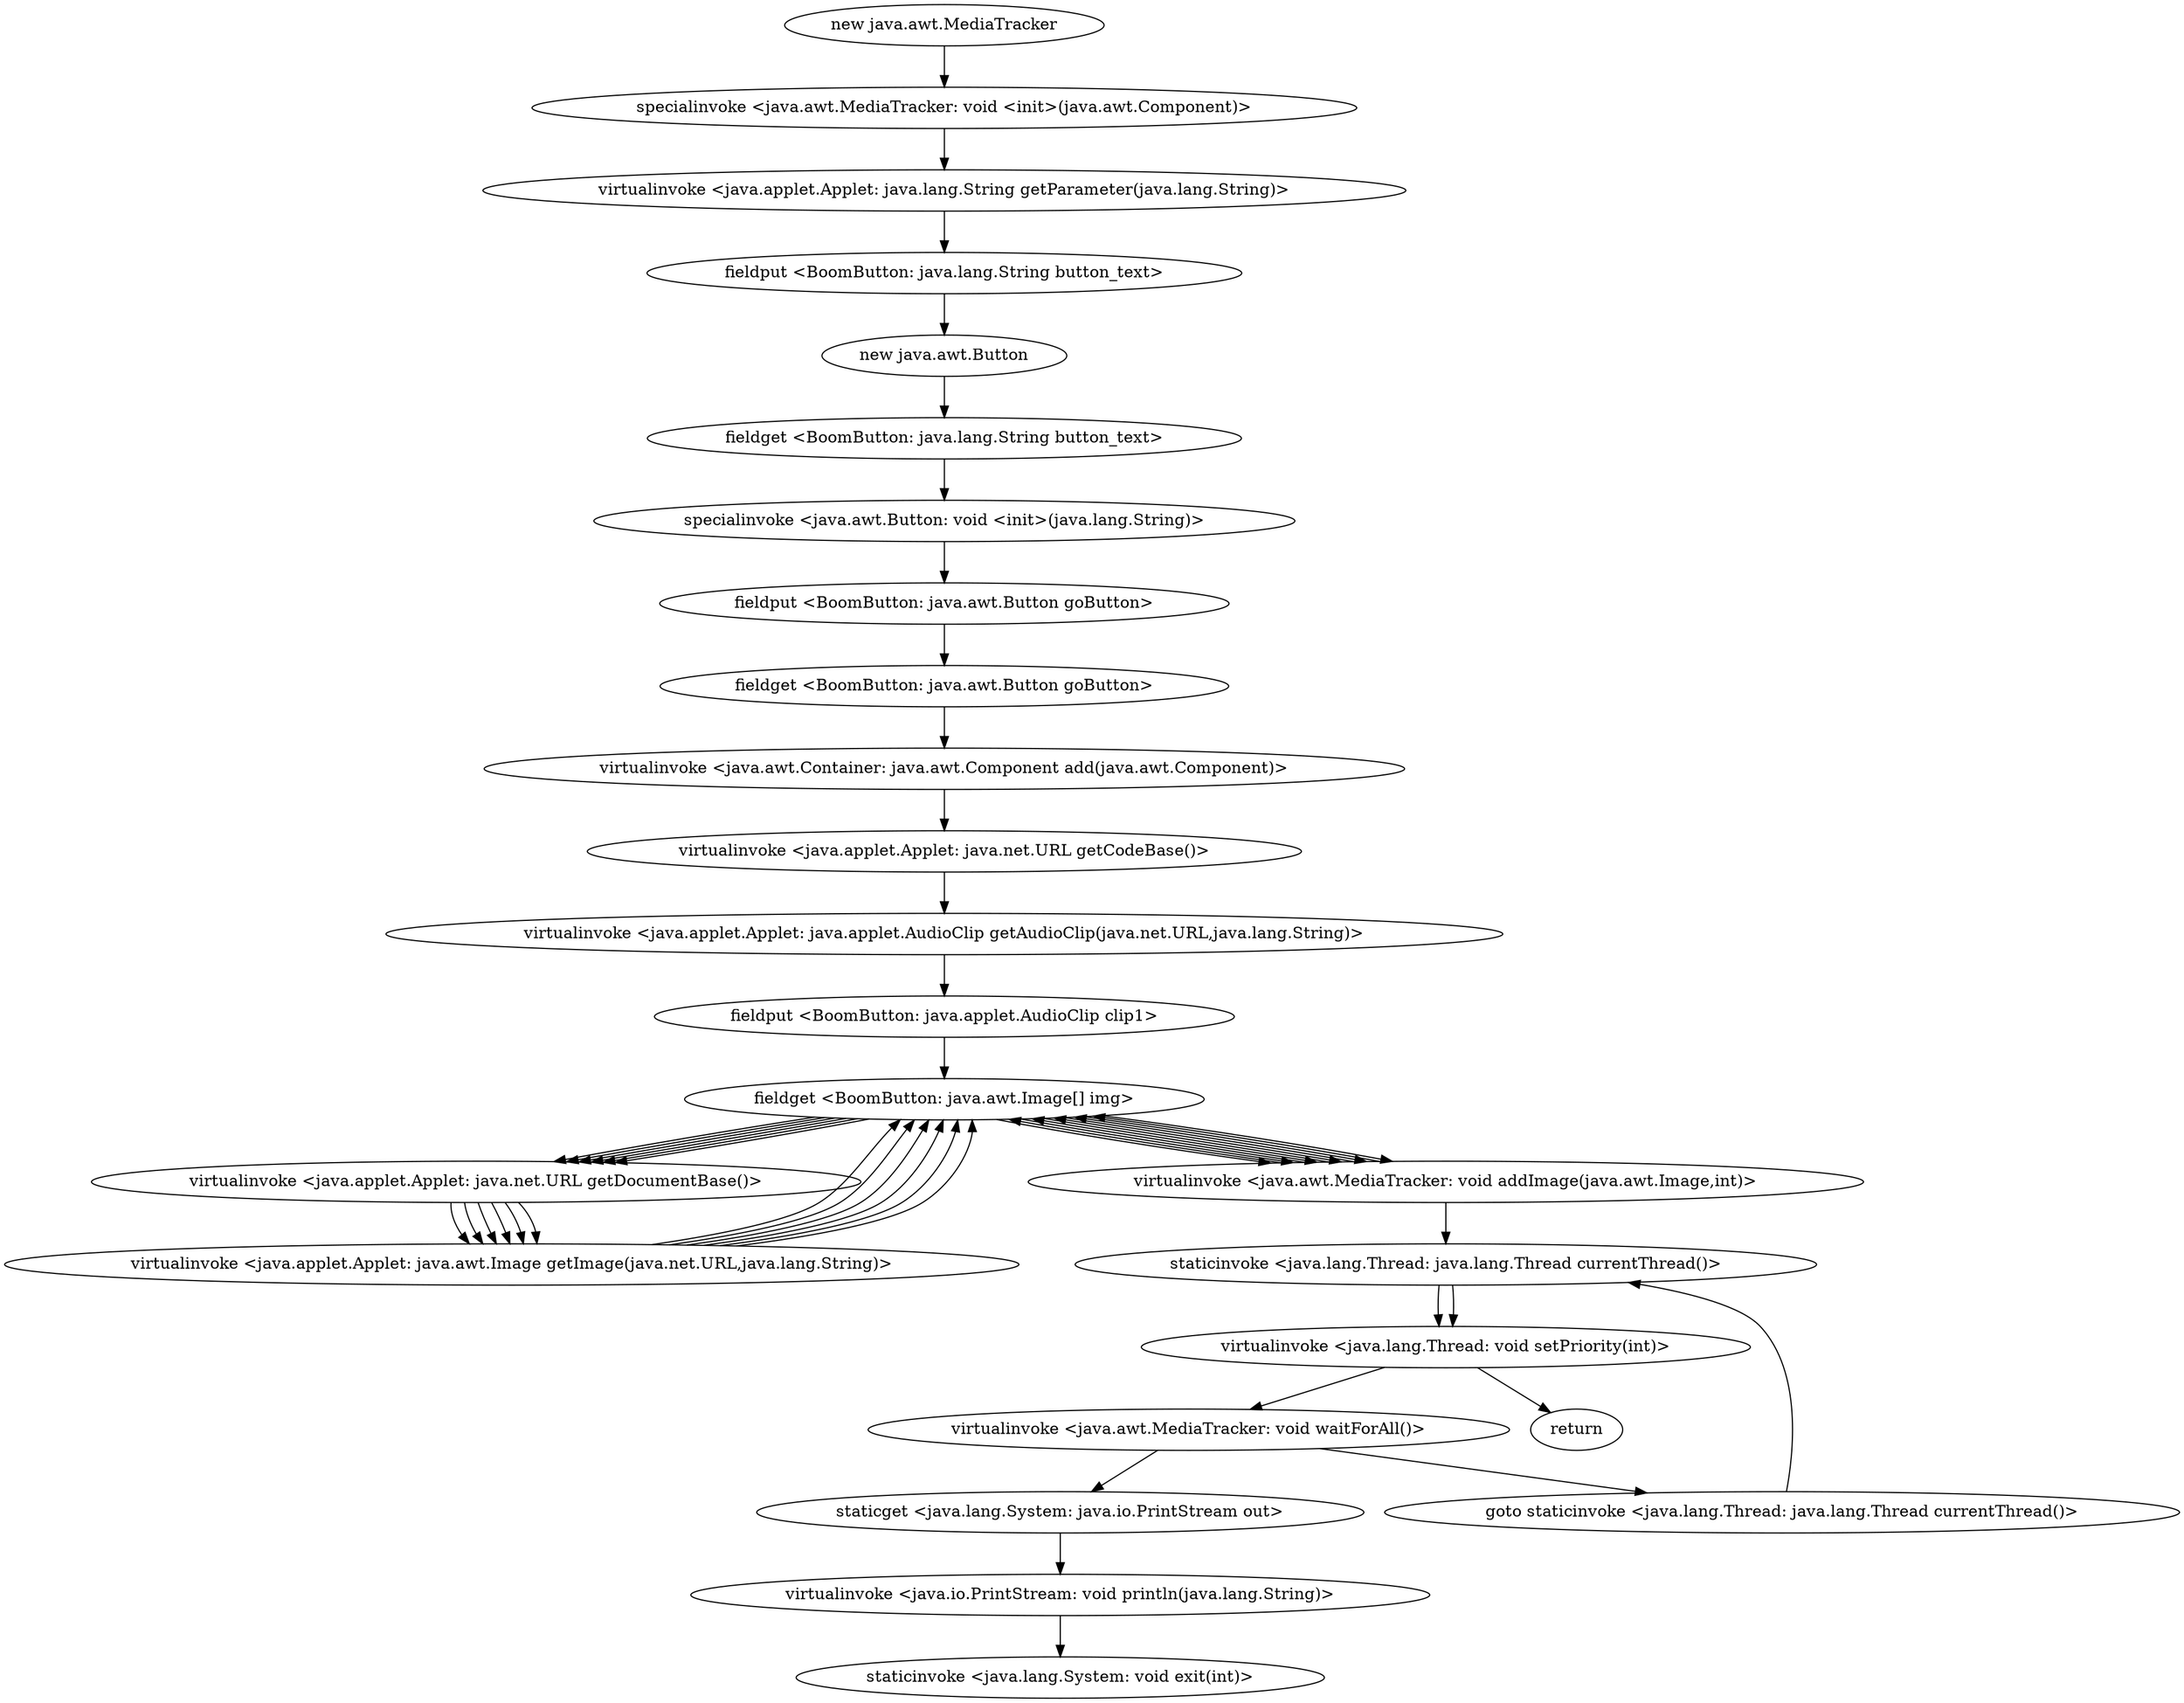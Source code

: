 digraph "" {
"new java.awt.MediaTracker";
 "new java.awt.MediaTracker"->"specialinvoke <java.awt.MediaTracker: void <init>(java.awt.Component)>";
 "specialinvoke <java.awt.MediaTracker: void <init>(java.awt.Component)>"->"virtualinvoke <java.applet.Applet: java.lang.String getParameter(java.lang.String)>";
 "virtualinvoke <java.applet.Applet: java.lang.String getParameter(java.lang.String)>"->"fieldput <BoomButton: java.lang.String button_text>";
 "fieldput <BoomButton: java.lang.String button_text>"->"new java.awt.Button";
 "new java.awt.Button"->"fieldget <BoomButton: java.lang.String button_text>";
 "fieldget <BoomButton: java.lang.String button_text>"->"specialinvoke <java.awt.Button: void <init>(java.lang.String)>";
 "specialinvoke <java.awt.Button: void <init>(java.lang.String)>"->"fieldput <BoomButton: java.awt.Button goButton>";
 "fieldput <BoomButton: java.awt.Button goButton>"->"fieldget <BoomButton: java.awt.Button goButton>";
 "fieldget <BoomButton: java.awt.Button goButton>"->"virtualinvoke <java.awt.Container: java.awt.Component add(java.awt.Component)>";
 "virtualinvoke <java.awt.Container: java.awt.Component add(java.awt.Component)>"->"virtualinvoke <java.applet.Applet: java.net.URL getCodeBase()>";
 "virtualinvoke <java.applet.Applet: java.net.URL getCodeBase()>"->"virtualinvoke <java.applet.Applet: java.applet.AudioClip getAudioClip(java.net.URL,java.lang.String)>";
 "virtualinvoke <java.applet.Applet: java.applet.AudioClip getAudioClip(java.net.URL,java.lang.String)>"->"fieldput <BoomButton: java.applet.AudioClip clip1>";
 "fieldput <BoomButton: java.applet.AudioClip clip1>"->"fieldget <BoomButton: java.awt.Image[] img>";
 "fieldget <BoomButton: java.awt.Image[] img>"->"virtualinvoke <java.applet.Applet: java.net.URL getDocumentBase()>";
 "virtualinvoke <java.applet.Applet: java.net.URL getDocumentBase()>"->"virtualinvoke <java.applet.Applet: java.awt.Image getImage(java.net.URL,java.lang.String)>";
 "virtualinvoke <java.applet.Applet: java.awt.Image getImage(java.net.URL,java.lang.String)>"->"fieldget <BoomButton: java.awt.Image[] img>";
 "fieldget <BoomButton: java.awt.Image[] img>"->"virtualinvoke <java.awt.MediaTracker: void addImage(java.awt.Image,int)>";
 "virtualinvoke <java.awt.MediaTracker: void addImage(java.awt.Image,int)>"->"fieldget <BoomButton: java.awt.Image[] img>";
 "fieldget <BoomButton: java.awt.Image[] img>"->"virtualinvoke <java.applet.Applet: java.net.URL getDocumentBase()>";
 "virtualinvoke <java.applet.Applet: java.net.URL getDocumentBase()>"->"virtualinvoke <java.applet.Applet: java.awt.Image getImage(java.net.URL,java.lang.String)>";
 "virtualinvoke <java.applet.Applet: java.awt.Image getImage(java.net.URL,java.lang.String)>"->"fieldget <BoomButton: java.awt.Image[] img>";
 "fieldget <BoomButton: java.awt.Image[] img>"->"virtualinvoke <java.awt.MediaTracker: void addImage(java.awt.Image,int)>";
 "virtualinvoke <java.awt.MediaTracker: void addImage(java.awt.Image,int)>"->"fieldget <BoomButton: java.awt.Image[] img>";
 "fieldget <BoomButton: java.awt.Image[] img>"->"virtualinvoke <java.applet.Applet: java.net.URL getDocumentBase()>";
 "virtualinvoke <java.applet.Applet: java.net.URL getDocumentBase()>"->"virtualinvoke <java.applet.Applet: java.awt.Image getImage(java.net.URL,java.lang.String)>";
 "virtualinvoke <java.applet.Applet: java.awt.Image getImage(java.net.URL,java.lang.String)>"->"fieldget <BoomButton: java.awt.Image[] img>";
 "fieldget <BoomButton: java.awt.Image[] img>"->"virtualinvoke <java.awt.MediaTracker: void addImage(java.awt.Image,int)>";
 "virtualinvoke <java.awt.MediaTracker: void addImage(java.awt.Image,int)>"->"fieldget <BoomButton: java.awt.Image[] img>";
 "fieldget <BoomButton: java.awt.Image[] img>"->"virtualinvoke <java.applet.Applet: java.net.URL getDocumentBase()>";
 "virtualinvoke <java.applet.Applet: java.net.URL getDocumentBase()>"->"virtualinvoke <java.applet.Applet: java.awt.Image getImage(java.net.URL,java.lang.String)>";
 "virtualinvoke <java.applet.Applet: java.awt.Image getImage(java.net.URL,java.lang.String)>"->"fieldget <BoomButton: java.awt.Image[] img>";
 "fieldget <BoomButton: java.awt.Image[] img>"->"virtualinvoke <java.awt.MediaTracker: void addImage(java.awt.Image,int)>";
 "virtualinvoke <java.awt.MediaTracker: void addImage(java.awt.Image,int)>"->"fieldget <BoomButton: java.awt.Image[] img>";
 "fieldget <BoomButton: java.awt.Image[] img>"->"virtualinvoke <java.applet.Applet: java.net.URL getDocumentBase()>";
 "virtualinvoke <java.applet.Applet: java.net.URL getDocumentBase()>"->"virtualinvoke <java.applet.Applet: java.awt.Image getImage(java.net.URL,java.lang.String)>";
 "virtualinvoke <java.applet.Applet: java.awt.Image getImage(java.net.URL,java.lang.String)>"->"fieldget <BoomButton: java.awt.Image[] img>";
 "fieldget <BoomButton: java.awt.Image[] img>"->"virtualinvoke <java.awt.MediaTracker: void addImage(java.awt.Image,int)>";
 "virtualinvoke <java.awt.MediaTracker: void addImage(java.awt.Image,int)>"->"fieldget <BoomButton: java.awt.Image[] img>";
 "fieldget <BoomButton: java.awt.Image[] img>"->"virtualinvoke <java.applet.Applet: java.net.URL getDocumentBase()>";
 "virtualinvoke <java.applet.Applet: java.net.URL getDocumentBase()>"->"virtualinvoke <java.applet.Applet: java.awt.Image getImage(java.net.URL,java.lang.String)>";
 "virtualinvoke <java.applet.Applet: java.awt.Image getImage(java.net.URL,java.lang.String)>"->"fieldget <BoomButton: java.awt.Image[] img>";
 "fieldget <BoomButton: java.awt.Image[] img>"->"virtualinvoke <java.awt.MediaTracker: void addImage(java.awt.Image,int)>";
 "virtualinvoke <java.awt.MediaTracker: void addImage(java.awt.Image,int)>"->"staticinvoke <java.lang.Thread: java.lang.Thread currentThread()>";
 "staticinvoke <java.lang.Thread: java.lang.Thread currentThread()>"->"virtualinvoke <java.lang.Thread: void setPriority(int)>";
 "virtualinvoke <java.lang.Thread: void setPriority(int)>"->"virtualinvoke <java.awt.MediaTracker: void waitForAll()>";
 "virtualinvoke <java.awt.MediaTracker: void waitForAll()>"->"goto staticinvoke <java.lang.Thread: java.lang.Thread currentThread()>";
 "goto staticinvoke <java.lang.Thread: java.lang.Thread currentThread()>"->"staticinvoke <java.lang.Thread: java.lang.Thread currentThread()>";
 "staticinvoke <java.lang.Thread: java.lang.Thread currentThread()>"->"virtualinvoke <java.lang.Thread: void setPriority(int)>";
 "virtualinvoke <java.lang.Thread: void setPriority(int)>"->"return";
 "virtualinvoke <java.awt.MediaTracker: void waitForAll()>"->"staticget <java.lang.System: java.io.PrintStream out>";
 "staticget <java.lang.System: java.io.PrintStream out>"->"virtualinvoke <java.io.PrintStream: void println(java.lang.String)>";
 "virtualinvoke <java.io.PrintStream: void println(java.lang.String)>"->"staticinvoke <java.lang.System: void exit(int)>";
}
